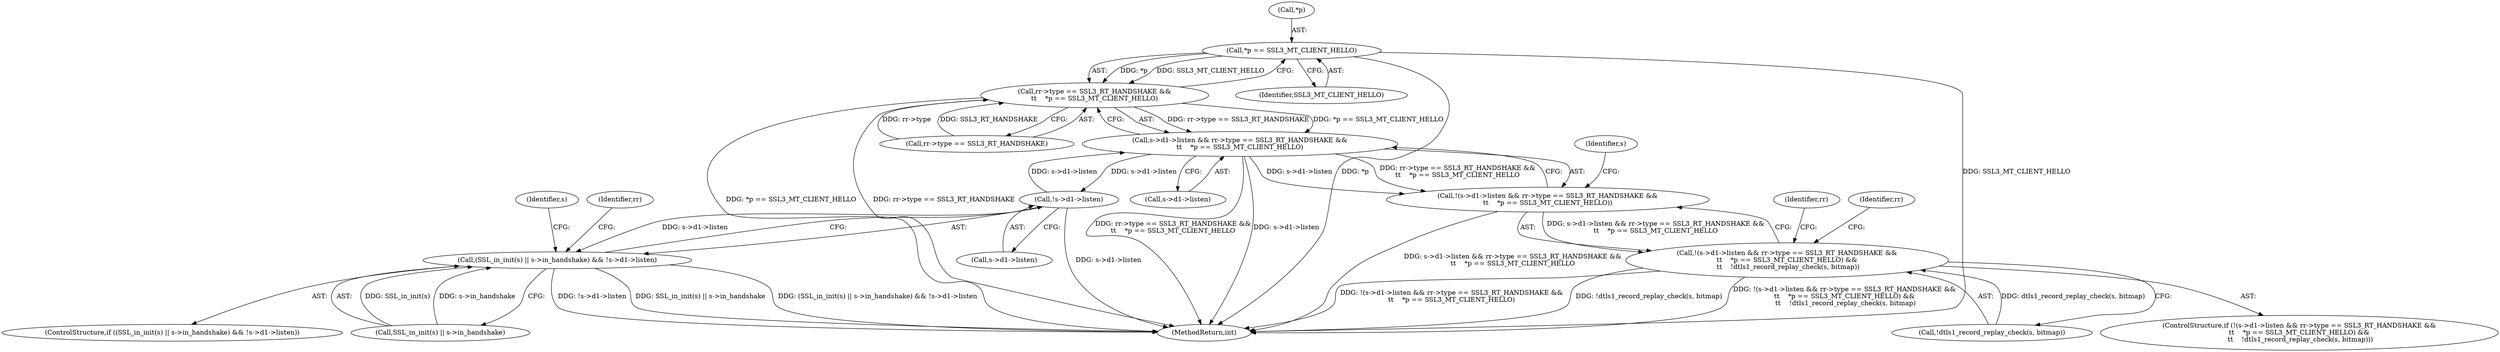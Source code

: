 digraph "1_openssl_248385c606620b29ecc96ca9d3603463f879652b@del" {
"1000430" [label="(Call,*p == SSL3_MT_CLIENT_HELLO)"];
"1000424" [label="(Call,rr->type == SSL3_RT_HANDSHAKE &&\n\t\t    *p == SSL3_MT_CLIENT_HELLO)"];
"1000418" [label="(Call,s->d1->listen && rr->type == SSL3_RT_HANDSHAKE &&\n\t\t    *p == SSL3_MT_CLIENT_HELLO)"];
"1000417" [label="(Call,!(s->d1->listen && rr->type == SSL3_RT_HANDSHAKE &&\n\t\t    *p == SSL3_MT_CLIENT_HELLO))"];
"1000416" [label="(Call,!(s->d1->listen && rr->type == SSL3_RT_HANDSHAKE &&\n\t\t    *p == SSL3_MT_CLIENT_HELLO) &&\n \t\t    !dtls1_record_replay_check(s, bitmap))"];
"1000468" [label="(Call,!s->d1->listen)"];
"1000461" [label="(Call,(SSL_in_init(s) || s->in_handshake) && !s->d1->listen)"];
"1000441" [label="(Identifier,rr)"];
"1000424" [label="(Call,rr->type == SSL3_RT_HANDSHAKE &&\n\t\t    *p == SSL3_MT_CLIENT_HELLO)"];
"1000417" [label="(Call,!(s->d1->listen && rr->type == SSL3_RT_HANDSHAKE &&\n\t\t    *p == SSL3_MT_CLIENT_HELLO))"];
"1000425" [label="(Call,rr->type == SSL3_RT_HANDSHAKE)"];
"1000433" [label="(Identifier,SSL3_MT_CLIENT_HELLO)"];
"1000419" [label="(Call,s->d1->listen)"];
"1000416" [label="(Call,!(s->d1->listen && rr->type == SSL3_RT_HANDSHAKE &&\n\t\t    *p == SSL3_MT_CLIENT_HELLO) &&\n \t\t    !dtls1_record_replay_check(s, bitmap))"];
"1000436" [label="(Identifier,s)"];
"1000418" [label="(Call,s->d1->listen && rr->type == SSL3_RT_HANDSHAKE &&\n\t\t    *p == SSL3_MT_CLIENT_HELLO)"];
"1000434" [label="(Call,!dtls1_record_replay_check(s, bitmap))"];
"1000462" [label="(Call,SSL_in_init(s) || s->in_handshake)"];
"1000453" [label="(Identifier,rr)"];
"1000415" [label="(ControlStructure,if (!(s->d1->listen && rr->type == SSL3_RT_HANDSHAKE &&\n\t\t    *p == SSL3_MT_CLIENT_HELLO) &&\n \t\t    !dtls1_record_replay_check(s, bitmap)))"];
"1000460" [label="(ControlStructure,if ((SSL_in_init(s) || s->in_handshake) && !s->d1->listen))"];
"1000430" [label="(Call,*p == SSL3_MT_CLIENT_HELLO)"];
"1000431" [label="(Call,*p)"];
"1000468" [label="(Call,!s->d1->listen)"];
"1000515" [label="(MethodReturn,int)"];
"1000469" [label="(Call,s->d1->listen)"];
"1000476" [label="(Identifier,s)"];
"1000461" [label="(Call,(SSL_in_init(s) || s->in_handshake) && !s->d1->listen)"];
"1000488" [label="(Identifier,rr)"];
"1000430" -> "1000424"  [label="AST: "];
"1000430" -> "1000433"  [label="CFG: "];
"1000431" -> "1000430"  [label="AST: "];
"1000433" -> "1000430"  [label="AST: "];
"1000424" -> "1000430"  [label="CFG: "];
"1000430" -> "1000515"  [label="DDG: *p"];
"1000430" -> "1000515"  [label="DDG: SSL3_MT_CLIENT_HELLO"];
"1000430" -> "1000424"  [label="DDG: *p"];
"1000430" -> "1000424"  [label="DDG: SSL3_MT_CLIENT_HELLO"];
"1000424" -> "1000418"  [label="AST: "];
"1000424" -> "1000425"  [label="CFG: "];
"1000425" -> "1000424"  [label="AST: "];
"1000418" -> "1000424"  [label="CFG: "];
"1000424" -> "1000515"  [label="DDG: rr->type == SSL3_RT_HANDSHAKE"];
"1000424" -> "1000515"  [label="DDG: *p == SSL3_MT_CLIENT_HELLO"];
"1000424" -> "1000418"  [label="DDG: rr->type == SSL3_RT_HANDSHAKE"];
"1000424" -> "1000418"  [label="DDG: *p == SSL3_MT_CLIENT_HELLO"];
"1000425" -> "1000424"  [label="DDG: rr->type"];
"1000425" -> "1000424"  [label="DDG: SSL3_RT_HANDSHAKE"];
"1000418" -> "1000417"  [label="AST: "];
"1000418" -> "1000419"  [label="CFG: "];
"1000419" -> "1000418"  [label="AST: "];
"1000417" -> "1000418"  [label="CFG: "];
"1000418" -> "1000515"  [label="DDG: rr->type == SSL3_RT_HANDSHAKE &&\n\t\t    *p == SSL3_MT_CLIENT_HELLO"];
"1000418" -> "1000515"  [label="DDG: s->d1->listen"];
"1000418" -> "1000417"  [label="DDG: s->d1->listen"];
"1000418" -> "1000417"  [label="DDG: rr->type == SSL3_RT_HANDSHAKE &&\n\t\t    *p == SSL3_MT_CLIENT_HELLO"];
"1000468" -> "1000418"  [label="DDG: s->d1->listen"];
"1000418" -> "1000468"  [label="DDG: s->d1->listen"];
"1000417" -> "1000416"  [label="AST: "];
"1000436" -> "1000417"  [label="CFG: "];
"1000416" -> "1000417"  [label="CFG: "];
"1000417" -> "1000515"  [label="DDG: s->d1->listen && rr->type == SSL3_RT_HANDSHAKE &&\n\t\t    *p == SSL3_MT_CLIENT_HELLO"];
"1000417" -> "1000416"  [label="DDG: s->d1->listen && rr->type == SSL3_RT_HANDSHAKE &&\n\t\t    *p == SSL3_MT_CLIENT_HELLO"];
"1000416" -> "1000415"  [label="AST: "];
"1000416" -> "1000434"  [label="CFG: "];
"1000434" -> "1000416"  [label="AST: "];
"1000441" -> "1000416"  [label="CFG: "];
"1000453" -> "1000416"  [label="CFG: "];
"1000416" -> "1000515"  [label="DDG: !dtls1_record_replay_check(s, bitmap)"];
"1000416" -> "1000515"  [label="DDG: !(s->d1->listen && rr->type == SSL3_RT_HANDSHAKE &&\n\t\t    *p == SSL3_MT_CLIENT_HELLO) &&\n \t\t    !dtls1_record_replay_check(s, bitmap)"];
"1000416" -> "1000515"  [label="DDG: !(s->d1->listen && rr->type == SSL3_RT_HANDSHAKE &&\n\t\t    *p == SSL3_MT_CLIENT_HELLO)"];
"1000434" -> "1000416"  [label="DDG: dtls1_record_replay_check(s, bitmap)"];
"1000468" -> "1000461"  [label="AST: "];
"1000468" -> "1000469"  [label="CFG: "];
"1000469" -> "1000468"  [label="AST: "];
"1000461" -> "1000468"  [label="CFG: "];
"1000468" -> "1000515"  [label="DDG: s->d1->listen"];
"1000468" -> "1000461"  [label="DDG: s->d1->listen"];
"1000461" -> "1000460"  [label="AST: "];
"1000461" -> "1000462"  [label="CFG: "];
"1000462" -> "1000461"  [label="AST: "];
"1000476" -> "1000461"  [label="CFG: "];
"1000488" -> "1000461"  [label="CFG: "];
"1000461" -> "1000515"  [label="DDG: (SSL_in_init(s) || s->in_handshake) && !s->d1->listen"];
"1000461" -> "1000515"  [label="DDG: !s->d1->listen"];
"1000461" -> "1000515"  [label="DDG: SSL_in_init(s) || s->in_handshake"];
"1000462" -> "1000461"  [label="DDG: SSL_in_init(s)"];
"1000462" -> "1000461"  [label="DDG: s->in_handshake"];
}
